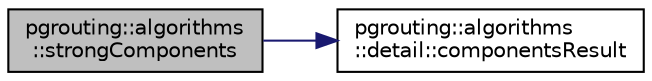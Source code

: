 digraph "pgrouting::algorithms::strongComponents"
{
  edge [fontname="Helvetica",fontsize="10",labelfontname="Helvetica",labelfontsize="10"];
  node [fontname="Helvetica",fontsize="10",shape=record];
  rankdir="LR";
  Node24 [label="pgrouting::algorithms\l::strongComponents",height=0.2,width=0.4,color="black", fillcolor="grey75", style="filled", fontcolor="black"];
  Node24 -> Node25 [color="midnightblue",fontsize="10",style="solid",fontname="Helvetica"];
  Node25 [label="pgrouting::algorithms\l::detail::componentsResult",height=0.2,width=0.4,color="black", fillcolor="white", style="filled",URL="$namespacepgrouting_1_1algorithms_1_1detail.html#ace3eeb81519c94f876edd7ccc147c01e"];
}
